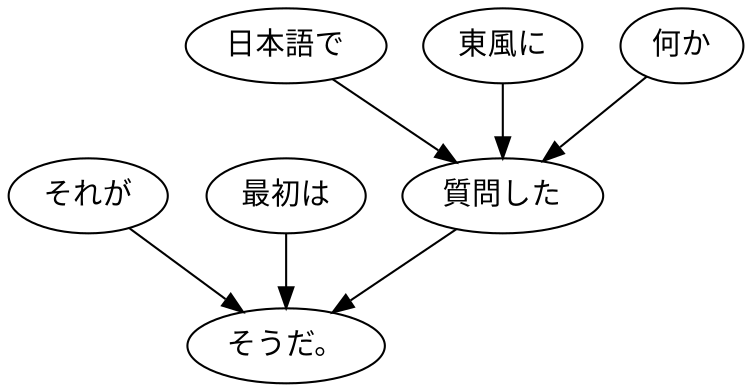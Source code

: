 digraph graph1555 {
	node0 [label="それが"];
	node1 [label="最初は"];
	node2 [label="日本語で"];
	node3 [label="東風に"];
	node4 [label="何か"];
	node5 [label="質問した"];
	node6 [label="そうだ。"];
	node0 -> node6;
	node1 -> node6;
	node2 -> node5;
	node3 -> node5;
	node4 -> node5;
	node5 -> node6;
}

